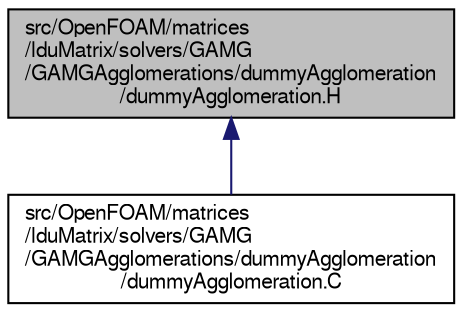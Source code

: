 digraph "src/OpenFOAM/matrices/lduMatrix/solvers/GAMG/GAMGAgglomerations/dummyAgglomeration/dummyAgglomeration.H"
{
  bgcolor="transparent";
  edge [fontname="FreeSans",fontsize="10",labelfontname="FreeSans",labelfontsize="10"];
  node [fontname="FreeSans",fontsize="10",shape=record];
  Node133 [label="src/OpenFOAM/matrices\l/lduMatrix/solvers/GAMG\l/GAMGAgglomerations/dummyAgglomeration\l/dummyAgglomeration.H",height=0.2,width=0.4,color="black", fillcolor="grey75", style="filled", fontcolor="black"];
  Node133 -> Node134 [dir="back",color="midnightblue",fontsize="10",style="solid",fontname="FreeSans"];
  Node134 [label="src/OpenFOAM/matrices\l/lduMatrix/solvers/GAMG\l/GAMGAgglomerations/dummyAgglomeration\l/dummyAgglomeration.C",height=0.2,width=0.4,color="black",URL="$a10820.html"];
}
